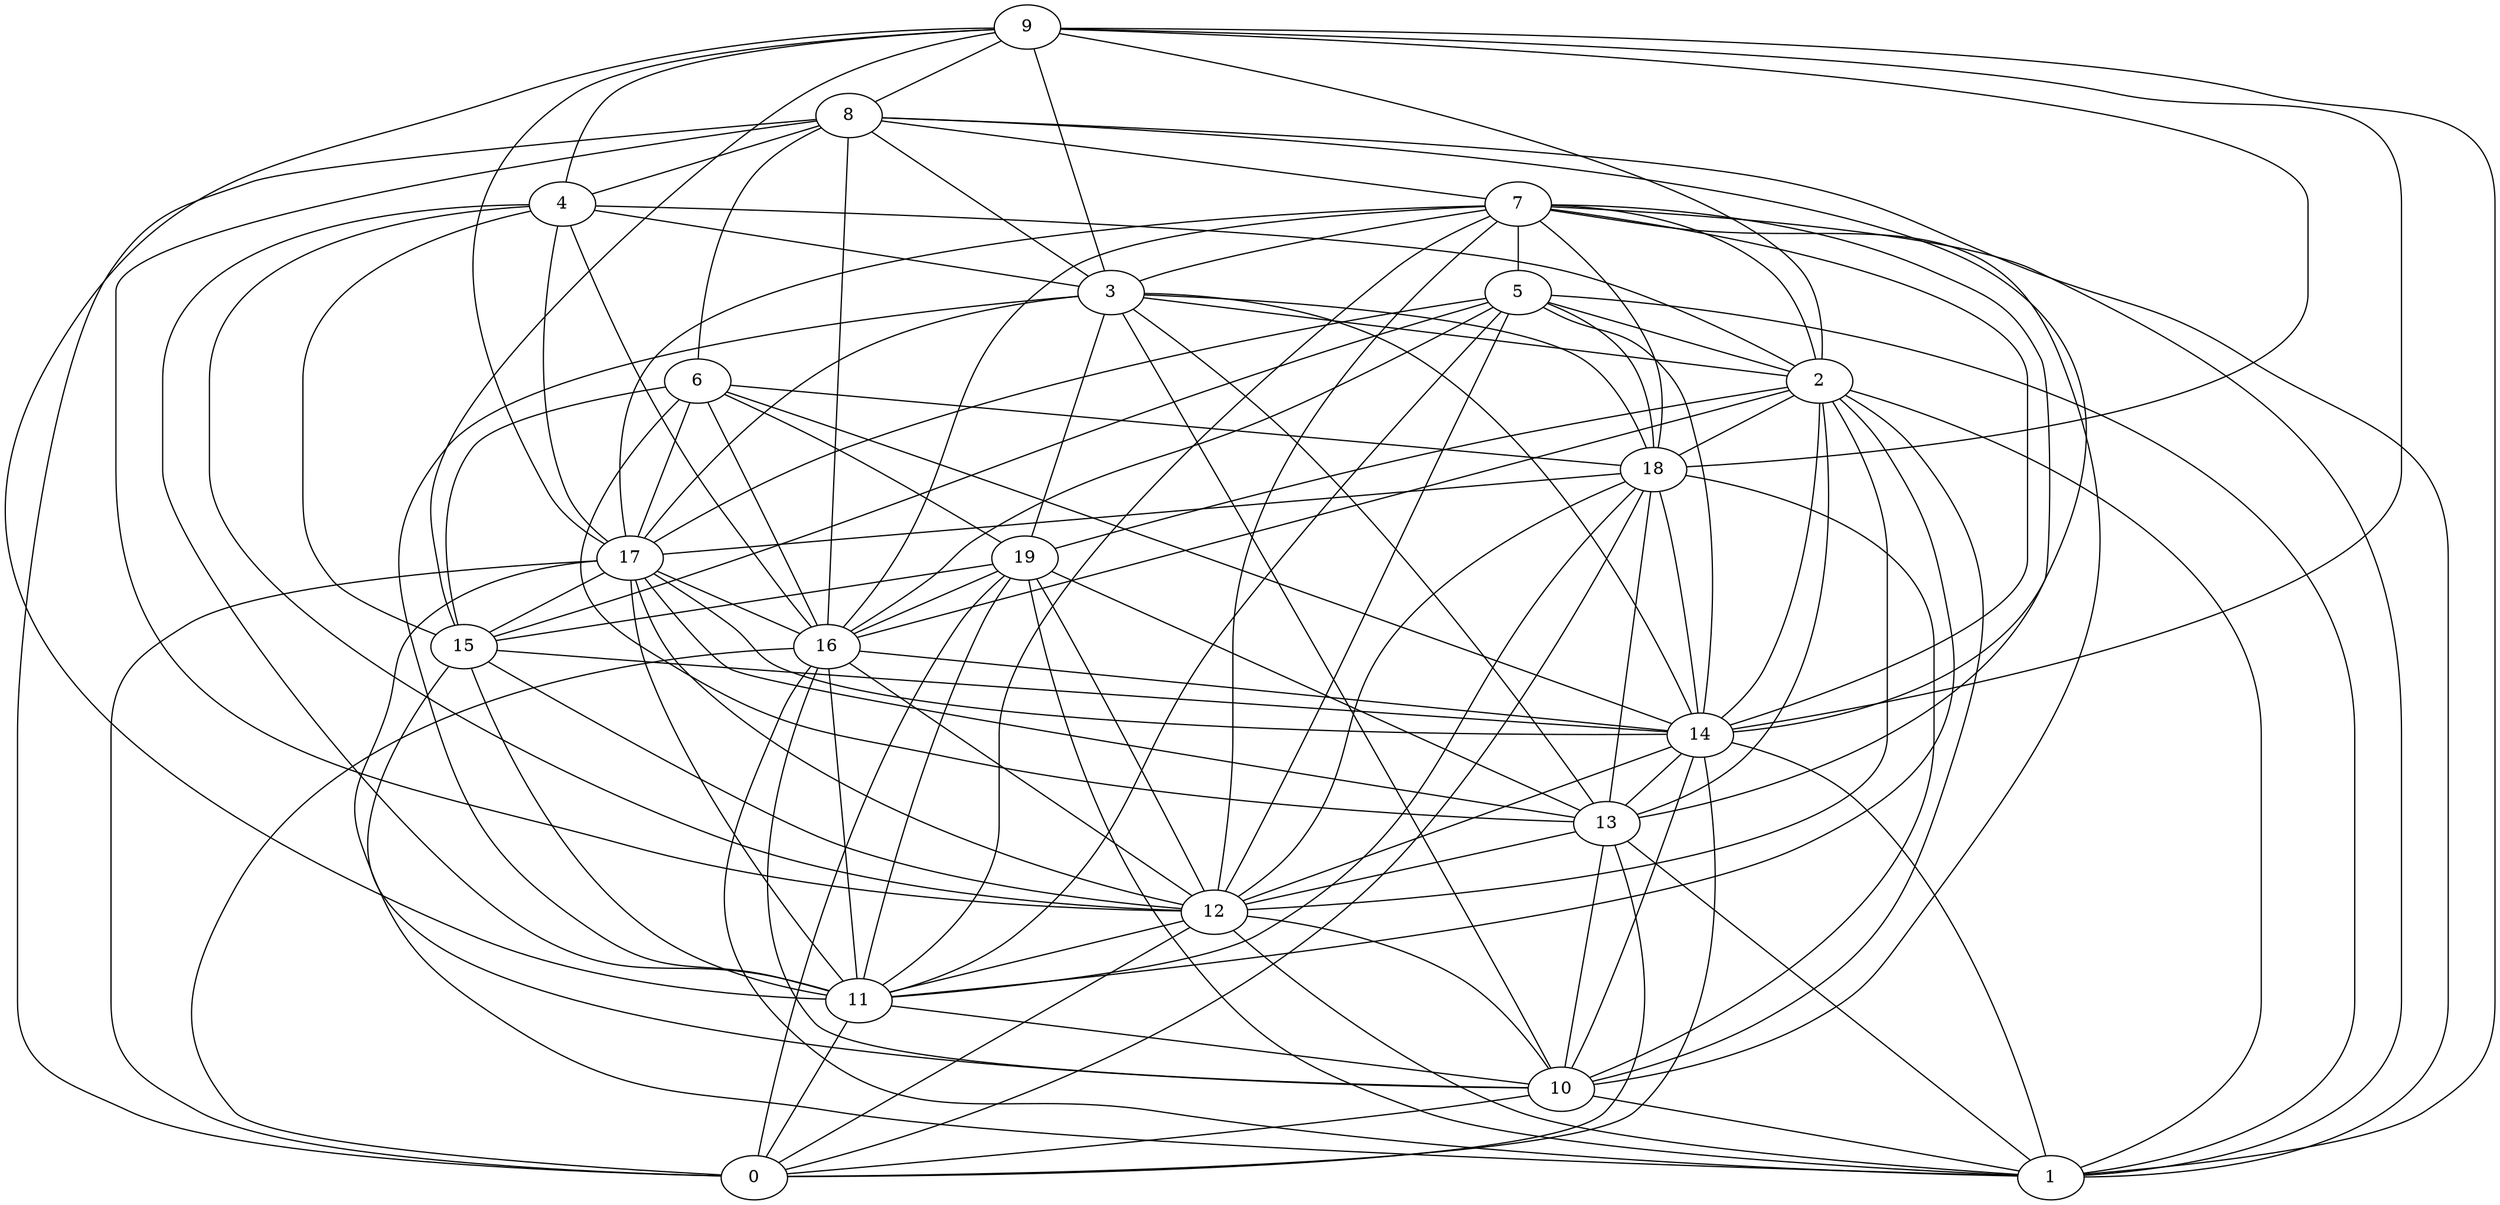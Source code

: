 digraph GG_graph {

subgraph G_graph {
edge [color = black]
"10" -> "0" [dir = none]
"2" -> "10" [dir = none]
"2" -> "12" [dir = none]
"2" -> "13" [dir = none]
"2" -> "18" [dir = none]
"2" -> "19" [dir = none]
"6" -> "17" [dir = none]
"6" -> "18" [dir = none]
"6" -> "14" [dir = none]
"19" -> "11" [dir = none]
"19" -> "12" [dir = none]
"19" -> "1" [dir = none]
"19" -> "13" [dir = none]
"4" -> "3" [dir = none]
"4" -> "12" [dir = none]
"4" -> "2" [dir = none]
"16" -> "10" [dir = none]
"16" -> "11" [dir = none]
"3" -> "19" [dir = none]
"3" -> "2" [dir = none]
"3" -> "18" [dir = none]
"3" -> "10" [dir = none]
"5" -> "14" [dir = none]
"5" -> "16" [dir = none]
"5" -> "1" [dir = none]
"5" -> "2" [dir = none]
"11" -> "0" [dir = none]
"18" -> "14" [dir = none]
"18" -> "11" [dir = none]
"18" -> "12" [dir = none]
"17" -> "15" [dir = none]
"17" -> "12" [dir = none]
"17" -> "14" [dir = none]
"17" -> "11" [dir = none]
"17" -> "1" [dir = none]
"7" -> "12" [dir = none]
"7" -> "16" [dir = none]
"7" -> "2" [dir = none]
"7" -> "13" [dir = none]
"14" -> "0" [dir = none]
"14" -> "13" [dir = none]
"14" -> "1" [dir = none]
"13" -> "0" [dir = none]
"15" -> "12" [dir = none]
"15" -> "14" [dir = none]
"9" -> "8" [dir = none]
"9" -> "18" [dir = none]
"9" -> "3" [dir = none]
"9" -> "4" [dir = none]
"9" -> "15" [dir = none]
"12" -> "11" [dir = none]
"12" -> "0" [dir = none]
"12" -> "10" [dir = none]
"12" -> "1" [dir = none]
"8" -> "7" [dir = none]
"8" -> "12" [dir = none]
"8" -> "0" [dir = none]
"13" -> "1" [dir = none]
"7" -> "3" [dir = none]
"8" -> "14" [dir = none]
"6" -> "19" [dir = none]
"16" -> "12" [dir = none]
"2" -> "11" [dir = none]
"8" -> "3" [dir = none]
"11" -> "10" [dir = none]
"2" -> "16" [dir = none]
"15" -> "10" [dir = none]
"5" -> "17" [dir = none]
"8" -> "1" [dir = none]
"14" -> "12" [dir = none]
"4" -> "16" [dir = none]
"2" -> "14" [dir = none]
"19" -> "16" [dir = none]
"7" -> "5" [dir = none]
"7" -> "18" [dir = none]
"5" -> "18" [dir = none]
"18" -> "10" [dir = none]
"3" -> "14" [dir = none]
"15" -> "11" [dir = none]
"7" -> "10" [dir = none]
"3" -> "13" [dir = none]
"6" -> "15" [dir = none]
"9" -> "2" [dir = none]
"19" -> "15" [dir = none]
"8" -> "6" [dir = none]
"9" -> "1" [dir = none]
"7" -> "17" [dir = none]
"13" -> "12" [dir = none]
"14" -> "10" [dir = none]
"17" -> "13" [dir = none]
"10" -> "1" [dir = none]
"4" -> "15" [dir = none]
"18" -> "0" [dir = none]
"6" -> "16" [dir = none]
"17" -> "0" [dir = none]
"19" -> "0" [dir = none]
"18" -> "13" [dir = none]
"5" -> "15" [dir = none]
"8" -> "16" [dir = none]
"17" -> "16" [dir = none]
"2" -> "1" [dir = none]
"7" -> "14" [dir = none]
"16" -> "0" [dir = none]
"7" -> "11" [dir = none]
"5" -> "12" [dir = none]
"5" -> "11" [dir = none]
"7" -> "1" [dir = none]
"4" -> "17" [dir = none]
"9" -> "17" [dir = none]
"9" -> "14" [dir = none]
"9" -> "11" [dir = none]
"18" -> "17" [dir = none]
"16" -> "14" [dir = none]
"3" -> "17" [dir = none]
"8" -> "4" [dir = none]
"4" -> "11" [dir = none]
"3" -> "11" [dir = none]
"16" -> "1" [dir = none]
"6" -> "13" [dir = none]
"13" -> "10" [dir = none]
}

}

